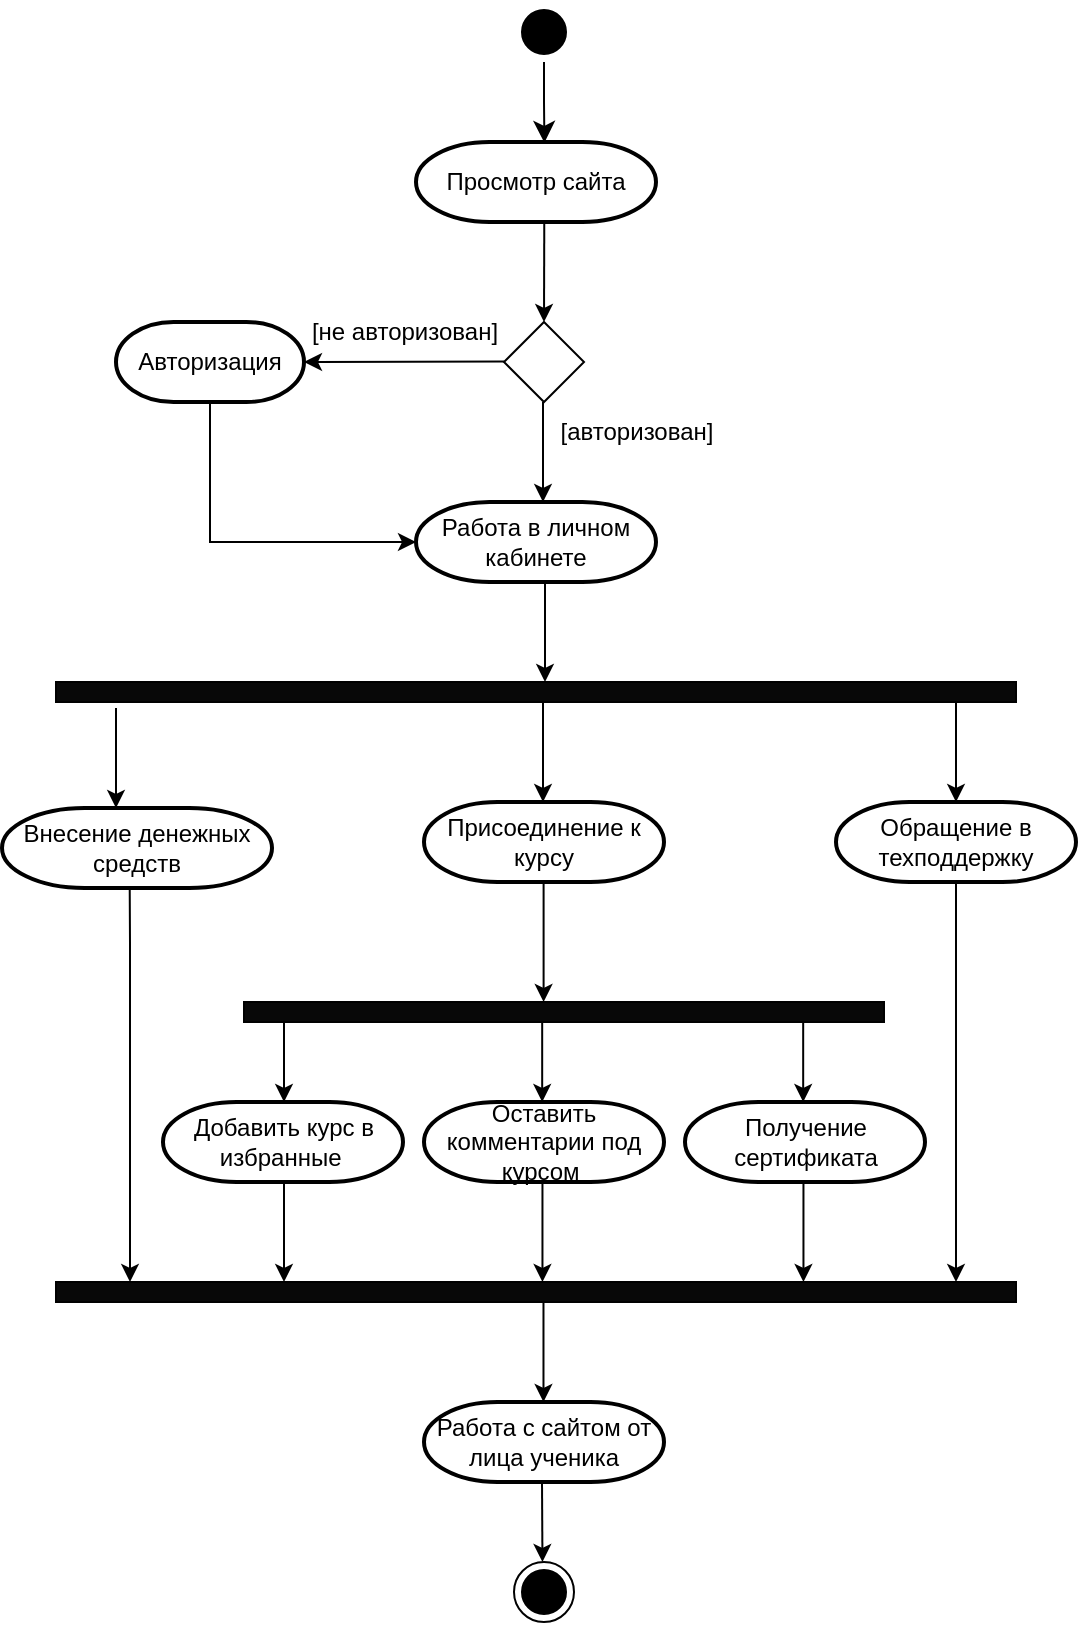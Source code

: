 <mxfile version="24.5.3" type="device" pages="2">
  <diagram name="Page-1" id="e7e014a7-5840-1c2e-5031-d8a46d1fe8dd">
    <mxGraphModel dx="1219" dy="722" grid="0" gridSize="10" guides="1" tooltips="1" connect="1" arrows="1" fold="1" page="1" pageScale="1" pageWidth="1169" pageHeight="826" background="none" math="0" shadow="0">
      <root>
        <mxCell id="0" />
        <mxCell id="1" parent="0" />
        <mxCell id="VKfbaZEpWS_4tGn0UEHI-42" value="" style="endArrow=classic;html=1;rounded=0;exitX=0.597;exitY=0.598;exitDx=0;exitDy=0;exitPerimeter=0;entryX=0.5;entryY=0;entryDx=0;entryDy=0;" parent="1" target="VKfbaZEpWS_4tGn0UEHI-43" edge="1">
          <mxGeometry width="50" height="50" relative="1" as="geometry">
            <mxPoint x="404.14" y="120" as="sourcePoint" />
            <mxPoint x="404.04" y="170" as="targetPoint" />
          </mxGeometry>
        </mxCell>
        <mxCell id="VKfbaZEpWS_4tGn0UEHI-43" value="" style="rhombus;whiteSpace=wrap;html=1;" parent="1" vertex="1">
          <mxGeometry x="384" y="170" width="40" height="40" as="geometry" />
        </mxCell>
        <mxCell id="VKfbaZEpWS_4tGn0UEHI-44" value="" style="endArrow=classic;html=1;rounded=0;" parent="1" edge="1">
          <mxGeometry width="50" height="50" relative="1" as="geometry">
            <mxPoint x="403" y="750" as="sourcePoint" />
            <mxPoint x="403.23" y="790" as="targetPoint" />
          </mxGeometry>
        </mxCell>
        <mxCell id="VKfbaZEpWS_4tGn0UEHI-49" value="Просмотр сайта" style="strokeWidth=2;html=1;shape=mxgraph.flowchart.terminator;whiteSpace=wrap;" parent="1" vertex="1">
          <mxGeometry x="340" y="80" width="120" height="40" as="geometry" />
        </mxCell>
        <mxCell id="VKfbaZEpWS_4tGn0UEHI-50" value="" style="endArrow=classic;html=1;rounded=0;entryX=1;entryY=0.5;entryDx=0;entryDy=0;entryPerimeter=0;" parent="1" target="VKfbaZEpWS_4tGn0UEHI-55" edge="1">
          <mxGeometry width="50" height="50" relative="1" as="geometry">
            <mxPoint x="384" y="189.73" as="sourcePoint" />
            <mxPoint x="280" y="190" as="targetPoint" />
          </mxGeometry>
        </mxCell>
        <mxCell id="VKfbaZEpWS_4tGn0UEHI-52" value="[авторизован]" style="text;html=1;align=center;verticalAlign=middle;resizable=0;points=[];autosize=1;strokeColor=none;fillColor=none;" parent="1" vertex="1">
          <mxGeometry x="400" y="210" width="100" height="30" as="geometry" />
        </mxCell>
        <mxCell id="VKfbaZEpWS_4tGn0UEHI-53" value="[не авторизован]" style="text;html=1;align=center;verticalAlign=middle;resizable=0;points=[];autosize=1;strokeColor=none;fillColor=none;" parent="1" vertex="1">
          <mxGeometry x="274" y="160" width="120" height="30" as="geometry" />
        </mxCell>
        <mxCell id="VKfbaZEpWS_4tGn0UEHI-54" value="Работа в личном кабинете" style="strokeWidth=2;html=1;shape=mxgraph.flowchart.terminator;whiteSpace=wrap;" parent="1" vertex="1">
          <mxGeometry x="340" y="260" width="120" height="40" as="geometry" />
        </mxCell>
        <mxCell id="VKfbaZEpWS_4tGn0UEHI-55" value="Авторизация" style="strokeWidth=2;html=1;shape=mxgraph.flowchart.terminator;whiteSpace=wrap;" parent="1" vertex="1">
          <mxGeometry x="190" y="170" width="94" height="40" as="geometry" />
        </mxCell>
        <mxCell id="VKfbaZEpWS_4tGn0UEHI-57" value="" style="html=1;points=[[0,0,0,0,5],[0,1,0,0,-5],[1,0,0,0,5],[1,1,0,0,-5]];perimeter=orthogonalPerimeter;outlineConnect=0;targetShapes=umlLifeline;portConstraint=eastwest;newEdgeStyle={&quot;curved&quot;:0,&quot;rounded&quot;:0};fillColor=#080808;direction=south;" parent="1" vertex="1">
          <mxGeometry x="160" y="350" width="480" height="10" as="geometry" />
        </mxCell>
        <mxCell id="VKfbaZEpWS_4tGn0UEHI-58" value="" style="endArrow=classic;html=1;rounded=0;" parent="1" edge="1">
          <mxGeometry width="50" height="50" relative="1" as="geometry">
            <mxPoint x="403.5" y="210" as="sourcePoint" />
            <mxPoint x="403.5" y="260" as="targetPoint" />
          </mxGeometry>
        </mxCell>
        <mxCell id="VKfbaZEpWS_4tGn0UEHI-59" value="" style="endArrow=classic;html=1;rounded=0;exitX=0.5;exitY=1;exitDx=0;exitDy=0;exitPerimeter=0;entryX=0;entryY=0.5;entryDx=0;entryDy=0;entryPerimeter=0;" parent="1" source="VKfbaZEpWS_4tGn0UEHI-55" target="VKfbaZEpWS_4tGn0UEHI-54" edge="1">
          <mxGeometry width="50" height="50" relative="1" as="geometry">
            <mxPoint x="300" y="279.58" as="sourcePoint" />
            <mxPoint x="350" y="279.58" as="targetPoint" />
            <Array as="points">
              <mxPoint x="237" y="280" />
            </Array>
          </mxGeometry>
        </mxCell>
        <mxCell id="VKfbaZEpWS_4tGn0UEHI-60" value="" style="endArrow=classic;html=1;rounded=0;" parent="1" edge="1">
          <mxGeometry width="50" height="50" relative="1" as="geometry">
            <mxPoint x="404.5" y="300" as="sourcePoint" />
            <mxPoint x="404.5" y="350" as="targetPoint" />
          </mxGeometry>
        </mxCell>
        <mxCell id="VKfbaZEpWS_4tGn0UEHI-61" value="Внесение денежных средств" style="strokeWidth=2;html=1;shape=mxgraph.flowchart.terminator;whiteSpace=wrap;" parent="1" vertex="1">
          <mxGeometry x="133" y="413" width="135" height="40" as="geometry" />
        </mxCell>
        <mxCell id="VKfbaZEpWS_4tGn0UEHI-62" value="Присоединение к курсу" style="strokeWidth=2;html=1;shape=mxgraph.flowchart.terminator;whiteSpace=wrap;" parent="1" vertex="1">
          <mxGeometry x="344" y="410" width="120" height="40" as="geometry" />
        </mxCell>
        <mxCell id="VKfbaZEpWS_4tGn0UEHI-63" value="Обращение в техподдержку" style="strokeWidth=2;html=1;shape=mxgraph.flowchart.terminator;whiteSpace=wrap;" parent="1" vertex="1">
          <mxGeometry x="550" y="410" width="120" height="40" as="geometry" />
        </mxCell>
        <mxCell id="VKfbaZEpWS_4tGn0UEHI-64" value="" style="endArrow=classic;html=1;rounded=0;" parent="1" edge="1">
          <mxGeometry width="50" height="50" relative="1" as="geometry">
            <mxPoint x="403.5" y="360" as="sourcePoint" />
            <mxPoint x="403.5" y="410" as="targetPoint" />
          </mxGeometry>
        </mxCell>
        <mxCell id="VKfbaZEpWS_4tGn0UEHI-65" value="" style="endArrow=classic;html=1;rounded=0;" parent="1" edge="1">
          <mxGeometry width="50" height="50" relative="1" as="geometry">
            <mxPoint x="610" y="360" as="sourcePoint" />
            <mxPoint x="610" y="410" as="targetPoint" />
          </mxGeometry>
        </mxCell>
        <mxCell id="VKfbaZEpWS_4tGn0UEHI-66" value="" style="endArrow=classic;html=1;rounded=0;" parent="1" edge="1">
          <mxGeometry width="50" height="50" relative="1" as="geometry">
            <mxPoint x="190" y="363" as="sourcePoint" />
            <mxPoint x="190" y="413" as="targetPoint" />
          </mxGeometry>
        </mxCell>
        <mxCell id="VKfbaZEpWS_4tGn0UEHI-67" value="Добавить курс в избранные&amp;nbsp;" style="strokeWidth=2;html=1;shape=mxgraph.flowchart.terminator;whiteSpace=wrap;" parent="1" vertex="1">
          <mxGeometry x="213.5" y="560" width="120" height="40" as="geometry" />
        </mxCell>
        <mxCell id="VKfbaZEpWS_4tGn0UEHI-68" value="" style="endArrow=classic;html=1;rounded=0;" parent="1" target="VKfbaZEpWS_4tGn0UEHI-84" edge="1">
          <mxGeometry width="50" height="50" relative="1" as="geometry">
            <mxPoint x="403.8" y="450" as="sourcePoint" />
            <mxPoint x="403.8" y="500" as="targetPoint" />
          </mxGeometry>
        </mxCell>
        <mxCell id="VKfbaZEpWS_4tGn0UEHI-69" value="" style="ellipse;html=1;shape=endState;fillColor=#000000;strokeColor=#000000;" parent="1" vertex="1">
          <mxGeometry x="389" y="790" width="30" height="30" as="geometry" />
        </mxCell>
        <mxCell id="VKfbaZEpWS_4tGn0UEHI-71" value="Получение сертификата" style="strokeWidth=2;html=1;shape=mxgraph.flowchart.terminator;whiteSpace=wrap;" parent="1" vertex="1">
          <mxGeometry x="474.5" y="560" width="120" height="40" as="geometry" />
        </mxCell>
        <mxCell id="VKfbaZEpWS_4tGn0UEHI-72" value="Оставить комментарии под курсом&amp;nbsp;" style="strokeWidth=2;html=1;shape=mxgraph.flowchart.terminator;whiteSpace=wrap;" parent="1" vertex="1">
          <mxGeometry x="344" y="560" width="120" height="40" as="geometry" />
        </mxCell>
        <mxCell id="VKfbaZEpWS_4tGn0UEHI-73" value="" style="html=1;points=[[0,0,0,0,5],[0,1,0,0,-5],[1,0,0,0,5],[1,1,0,0,-5]];perimeter=orthogonalPerimeter;outlineConnect=0;targetShapes=umlLifeline;portConstraint=eastwest;newEdgeStyle={&quot;curved&quot;:0,&quot;rounded&quot;:0};fillColor=#080808;direction=south;" parent="1" vertex="1">
          <mxGeometry x="160" y="650" width="480" height="10" as="geometry" />
        </mxCell>
        <mxCell id="VKfbaZEpWS_4tGn0UEHI-74" value="" style="endArrow=classic;html=1;rounded=0;" parent="1" edge="1">
          <mxGeometry width="50" height="50" relative="1" as="geometry">
            <mxPoint x="533.59" y="510" as="sourcePoint" />
            <mxPoint x="533.59" y="560" as="targetPoint" />
          </mxGeometry>
        </mxCell>
        <mxCell id="VKfbaZEpWS_4tGn0UEHI-75" value="" style="endArrow=classic;html=1;rounded=0;" parent="1" edge="1">
          <mxGeometry width="50" height="50" relative="1" as="geometry">
            <mxPoint x="403.09" y="510" as="sourcePoint" />
            <mxPoint x="403.09" y="560" as="targetPoint" />
          </mxGeometry>
        </mxCell>
        <mxCell id="VKfbaZEpWS_4tGn0UEHI-76" value="" style="endArrow=classic;html=1;rounded=0;" parent="1" edge="1">
          <mxGeometry width="50" height="50" relative="1" as="geometry">
            <mxPoint x="274" y="510" as="sourcePoint" />
            <mxPoint x="274" y="560" as="targetPoint" />
          </mxGeometry>
        </mxCell>
        <mxCell id="VKfbaZEpWS_4tGn0UEHI-77" value="" style="ellipse;html=1;shape=startState;fillColor=#000000;strokeColor=#000000;" parent="1" vertex="1">
          <mxGeometry x="389" y="10" width="30" height="30" as="geometry" />
        </mxCell>
        <mxCell id="VKfbaZEpWS_4tGn0UEHI-78" value="" style="edgeStyle=orthogonalEdgeStyle;html=1;verticalAlign=bottom;endArrow=classic;endSize=8;strokeColor=#000000;rounded=0;entryX=0.535;entryY=0.01;entryDx=0;entryDy=0;entryPerimeter=0;endFill=1;" parent="1" source="VKfbaZEpWS_4tGn0UEHI-77" target="VKfbaZEpWS_4tGn0UEHI-49" edge="1">
          <mxGeometry relative="1" as="geometry">
            <mxPoint x="445" y="500" as="targetPoint" />
          </mxGeometry>
        </mxCell>
        <mxCell id="VKfbaZEpWS_4tGn0UEHI-79" value="" style="endArrow=classic;html=1;rounded=0;exitX=0.5;exitY=1;exitDx=0;exitDy=0;exitPerimeter=0;" parent="1" source="VKfbaZEpWS_4tGn0UEHI-63" target="VKfbaZEpWS_4tGn0UEHI-73" edge="1">
          <mxGeometry width="50" height="50" relative="1" as="geometry">
            <mxPoint x="540" y="450" as="sourcePoint" />
            <mxPoint x="630.821" y="640" as="targetPoint" />
            <Array as="points">
              <mxPoint x="610" y="480" />
              <mxPoint x="610" y="510" />
            </Array>
          </mxGeometry>
        </mxCell>
        <mxCell id="VKfbaZEpWS_4tGn0UEHI-80" value="" style="endArrow=classic;html=1;rounded=0;exitX=0.473;exitY=0.98;exitDx=0;exitDy=0;exitPerimeter=0;" parent="1" source="VKfbaZEpWS_4tGn0UEHI-61" target="VKfbaZEpWS_4tGn0UEHI-73" edge="1">
          <mxGeometry width="50" height="50" relative="1" as="geometry">
            <mxPoint x="200" y="430" as="sourcePoint" />
            <mxPoint x="180" y="640" as="targetPoint" />
            <Array as="points">
              <mxPoint x="197" y="480" />
              <mxPoint x="197" y="560" />
            </Array>
          </mxGeometry>
        </mxCell>
        <mxCell id="VKfbaZEpWS_4tGn0UEHI-81" value="" style="endArrow=classic;html=1;rounded=0;" parent="1" edge="1">
          <mxGeometry width="50" height="50" relative="1" as="geometry">
            <mxPoint x="533.73" y="600" as="sourcePoint" />
            <mxPoint x="533.73" y="650" as="targetPoint" />
          </mxGeometry>
        </mxCell>
        <mxCell id="VKfbaZEpWS_4tGn0UEHI-82" value="" style="endArrow=classic;html=1;rounded=0;" parent="1" edge="1">
          <mxGeometry width="50" height="50" relative="1" as="geometry">
            <mxPoint x="403.23" y="600" as="sourcePoint" />
            <mxPoint x="403.23" y="650" as="targetPoint" />
          </mxGeometry>
        </mxCell>
        <mxCell id="VKfbaZEpWS_4tGn0UEHI-83" value="" style="endArrow=classic;html=1;rounded=0;" parent="1" edge="1">
          <mxGeometry width="50" height="50" relative="1" as="geometry">
            <mxPoint x="274" y="600" as="sourcePoint" />
            <mxPoint x="274" y="650" as="targetPoint" />
          </mxGeometry>
        </mxCell>
        <mxCell id="VKfbaZEpWS_4tGn0UEHI-84" value="" style="html=1;points=[[0,0,0,0,5],[0,1,0,0,-5],[1,0,0,0,5],[1,1,0,0,-5]];perimeter=orthogonalPerimeter;outlineConnect=0;targetShapes=umlLifeline;portConstraint=eastwest;newEdgeStyle={&quot;curved&quot;:0,&quot;rounded&quot;:0};fillColor=#080808;direction=south;" parent="1" vertex="1">
          <mxGeometry x="254" y="510" width="320" height="10" as="geometry" />
        </mxCell>
        <mxCell id="NzqEJZs-ORx3xPb4xVTt-1" value="" style="endArrow=classic;html=1;rounded=0;" parent="1" edge="1">
          <mxGeometry width="50" height="50" relative="1" as="geometry">
            <mxPoint x="403.74" y="660" as="sourcePoint" />
            <mxPoint x="403.74" y="710" as="targetPoint" />
          </mxGeometry>
        </mxCell>
        <mxCell id="NzqEJZs-ORx3xPb4xVTt-2" value="Работа с сайтом от лица ученика" style="strokeWidth=2;html=1;shape=mxgraph.flowchart.terminator;whiteSpace=wrap;" parent="1" vertex="1">
          <mxGeometry x="344" y="710" width="120" height="40" as="geometry" />
        </mxCell>
      </root>
    </mxGraphModel>
  </diagram>
  <diagram id="P0EHUWBMWkozKbqlEs-G" name="Страница — 2">
    <mxGraphModel grid="1" page="1" gridSize="10" guides="1" tooltips="1" connect="1" arrows="1" fold="1" pageScale="1" pageWidth="827" pageHeight="1169" math="0" shadow="0">
      <root>
        <mxCell id="0" />
        <mxCell id="1" parent="0" />
      </root>
    </mxGraphModel>
  </diagram>
</mxfile>
